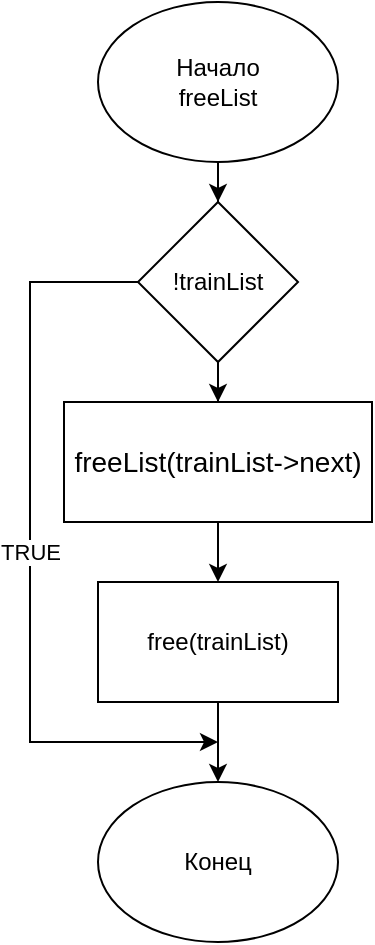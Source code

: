<mxfile version="21.1.2" type="device">
  <diagram name="Страница 1" id="S9wz7eYCOe_rgu_XQYbK">
    <mxGraphModel dx="792" dy="1138" grid="1" gridSize="10" guides="1" tooltips="1" connect="1" arrows="1" fold="1" page="1" pageScale="1" pageWidth="827" pageHeight="1169" math="0" shadow="0">
      <root>
        <mxCell id="0" />
        <mxCell id="1" parent="0" />
        <mxCell id="JnqMtaj_cfZkDadA2dYO-3" style="edgeStyle=orthogonalEdgeStyle;rounded=0;orthogonalLoop=1;jettySize=auto;html=1;entryX=0.5;entryY=0;entryDx=0;entryDy=0;" edge="1" parent="1" source="JnqMtaj_cfZkDadA2dYO-1" target="JnqMtaj_cfZkDadA2dYO-2">
          <mxGeometry relative="1" as="geometry" />
        </mxCell>
        <mxCell id="JnqMtaj_cfZkDadA2dYO-1" value="Начало&lt;br&gt;freeList" style="ellipse;whiteSpace=wrap;html=1;" vertex="1" parent="1">
          <mxGeometry x="354" y="20" width="120" height="80" as="geometry" />
        </mxCell>
        <mxCell id="JnqMtaj_cfZkDadA2dYO-5" style="edgeStyle=orthogonalEdgeStyle;rounded=0;orthogonalLoop=1;jettySize=auto;html=1;" edge="1" parent="1" source="JnqMtaj_cfZkDadA2dYO-2" target="JnqMtaj_cfZkDadA2dYO-4">
          <mxGeometry relative="1" as="geometry" />
        </mxCell>
        <mxCell id="JnqMtaj_cfZkDadA2dYO-10" value="TRUE" style="edgeStyle=orthogonalEdgeStyle;rounded=0;orthogonalLoop=1;jettySize=auto;html=1;" edge="1" parent="1" source="JnqMtaj_cfZkDadA2dYO-2">
          <mxGeometry relative="1" as="geometry">
            <mxPoint x="414" y="390" as="targetPoint" />
            <Array as="points">
              <mxPoint x="320" y="160" />
              <mxPoint x="320" y="390" />
            </Array>
          </mxGeometry>
        </mxCell>
        <mxCell id="JnqMtaj_cfZkDadA2dYO-2" value="!trainList" style="rhombus;whiteSpace=wrap;html=1;" vertex="1" parent="1">
          <mxGeometry x="374" y="120" width="80" height="80" as="geometry" />
        </mxCell>
        <mxCell id="JnqMtaj_cfZkDadA2dYO-7" style="edgeStyle=orthogonalEdgeStyle;rounded=0;orthogonalLoop=1;jettySize=auto;html=1;entryX=0.5;entryY=0;entryDx=0;entryDy=0;" edge="1" parent="1" source="JnqMtaj_cfZkDadA2dYO-4" target="JnqMtaj_cfZkDadA2dYO-6">
          <mxGeometry relative="1" as="geometry" />
        </mxCell>
        <mxCell id="JnqMtaj_cfZkDadA2dYO-4" value="&lt;div style=&quot;font-size: 14px; line-height: 19px;&quot;&gt;&lt;span style=&quot;background-color: rgb(255, 255, 255);&quot;&gt;freeList(trainList-&amp;gt;next)&lt;/span&gt;&lt;/div&gt;" style="rounded=0;whiteSpace=wrap;html=1;" vertex="1" parent="1">
          <mxGeometry x="337" y="220" width="154" height="60" as="geometry" />
        </mxCell>
        <mxCell id="JnqMtaj_cfZkDadA2dYO-9" style="edgeStyle=orthogonalEdgeStyle;rounded=0;orthogonalLoop=1;jettySize=auto;html=1;" edge="1" parent="1" source="JnqMtaj_cfZkDadA2dYO-6" target="JnqMtaj_cfZkDadA2dYO-8">
          <mxGeometry relative="1" as="geometry" />
        </mxCell>
        <mxCell id="JnqMtaj_cfZkDadA2dYO-6" value="free(trainList)" style="rounded=0;whiteSpace=wrap;html=1;" vertex="1" parent="1">
          <mxGeometry x="354" y="310" width="120" height="60" as="geometry" />
        </mxCell>
        <mxCell id="JnqMtaj_cfZkDadA2dYO-8" value="Конец" style="ellipse;whiteSpace=wrap;html=1;" vertex="1" parent="1">
          <mxGeometry x="354" y="410" width="120" height="80" as="geometry" />
        </mxCell>
      </root>
    </mxGraphModel>
  </diagram>
</mxfile>
